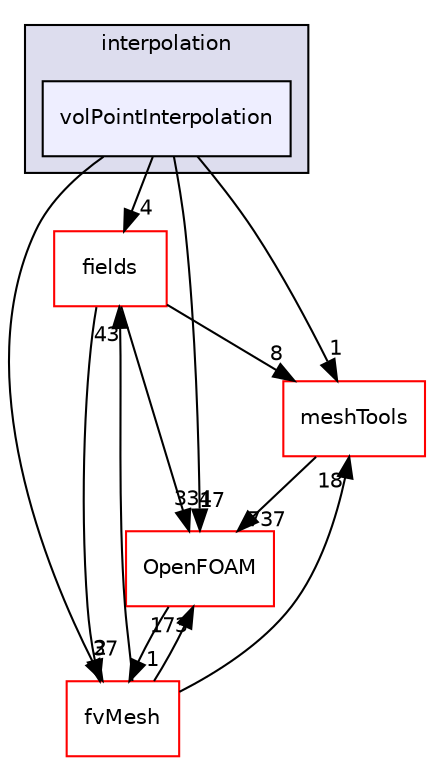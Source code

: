 digraph "src/finiteVolume/interpolation/volPointInterpolation" {
  bgcolor=transparent;
  compound=true
  node [ fontsize="10", fontname="Helvetica"];
  edge [ labelfontsize="10", labelfontname="Helvetica"];
  subgraph clusterdir_a586eb954e2e5e74ecf6fe95a2457777 {
    graph [ bgcolor="#ddddee", pencolor="black", label="interpolation" fontname="Helvetica", fontsize="10", URL="dir_a586eb954e2e5e74ecf6fe95a2457777.html"]
  dir_dd9fc39a8f9a2ae23f0e64eaf0f03929 [shape=box, label="volPointInterpolation", style="filled", fillcolor="#eeeeff", pencolor="black", URL="dir_dd9fc39a8f9a2ae23f0e64eaf0f03929.html"];
  }
  dir_25ab4a83a983f7bb7a38b7f63bb141b7 [shape=box label="fields" color="red" URL="dir_25ab4a83a983f7bb7a38b7f63bb141b7.html"];
  dir_ae30ad0bef50cf391b24c614251bb9fd [shape=box label="meshTools" color="red" URL="dir_ae30ad0bef50cf391b24c614251bb9fd.html"];
  dir_c382fa095c9c33d8673c0dd60aaef275 [shape=box label="fvMesh" color="red" URL="dir_c382fa095c9c33d8673c0dd60aaef275.html"];
  dir_c5473ff19b20e6ec4dfe5c310b3778a8 [shape=box label="OpenFOAM" color="red" URL="dir_c5473ff19b20e6ec4dfe5c310b3778a8.html"];
  dir_25ab4a83a983f7bb7a38b7f63bb141b7->dir_ae30ad0bef50cf391b24c614251bb9fd [headlabel="8", labeldistance=1.5 headhref="dir_000931_001742.html"];
  dir_25ab4a83a983f7bb7a38b7f63bb141b7->dir_c382fa095c9c33d8673c0dd60aaef275 [headlabel="37", labeldistance=1.5 headhref="dir_000931_001115.html"];
  dir_25ab4a83a983f7bb7a38b7f63bb141b7->dir_c5473ff19b20e6ec4dfe5c310b3778a8 [headlabel="334", labeldistance=1.5 headhref="dir_000931_001888.html"];
  dir_ae30ad0bef50cf391b24c614251bb9fd->dir_c5473ff19b20e6ec4dfe5c310b3778a8 [headlabel="737", labeldistance=1.5 headhref="dir_001742_001888.html"];
  dir_dd9fc39a8f9a2ae23f0e64eaf0f03929->dir_25ab4a83a983f7bb7a38b7f63bb141b7 [headlabel="4", labeldistance=1.5 headhref="dir_001259_000931.html"];
  dir_dd9fc39a8f9a2ae23f0e64eaf0f03929->dir_ae30ad0bef50cf391b24c614251bb9fd [headlabel="1", labeldistance=1.5 headhref="dir_001259_001742.html"];
  dir_dd9fc39a8f9a2ae23f0e64eaf0f03929->dir_c382fa095c9c33d8673c0dd60aaef275 [headlabel="2", labeldistance=1.5 headhref="dir_001259_001115.html"];
  dir_dd9fc39a8f9a2ae23f0e64eaf0f03929->dir_c5473ff19b20e6ec4dfe5c310b3778a8 [headlabel="17", labeldistance=1.5 headhref="dir_001259_001888.html"];
  dir_c382fa095c9c33d8673c0dd60aaef275->dir_25ab4a83a983f7bb7a38b7f63bb141b7 [headlabel="43", labeldistance=1.5 headhref="dir_001115_000931.html"];
  dir_c382fa095c9c33d8673c0dd60aaef275->dir_ae30ad0bef50cf391b24c614251bb9fd [headlabel="18", labeldistance=1.5 headhref="dir_001115_001742.html"];
  dir_c382fa095c9c33d8673c0dd60aaef275->dir_c5473ff19b20e6ec4dfe5c310b3778a8 [headlabel="173", labeldistance=1.5 headhref="dir_001115_001888.html"];
  dir_c5473ff19b20e6ec4dfe5c310b3778a8->dir_c382fa095c9c33d8673c0dd60aaef275 [headlabel="1", labeldistance=1.5 headhref="dir_001888_001115.html"];
}
